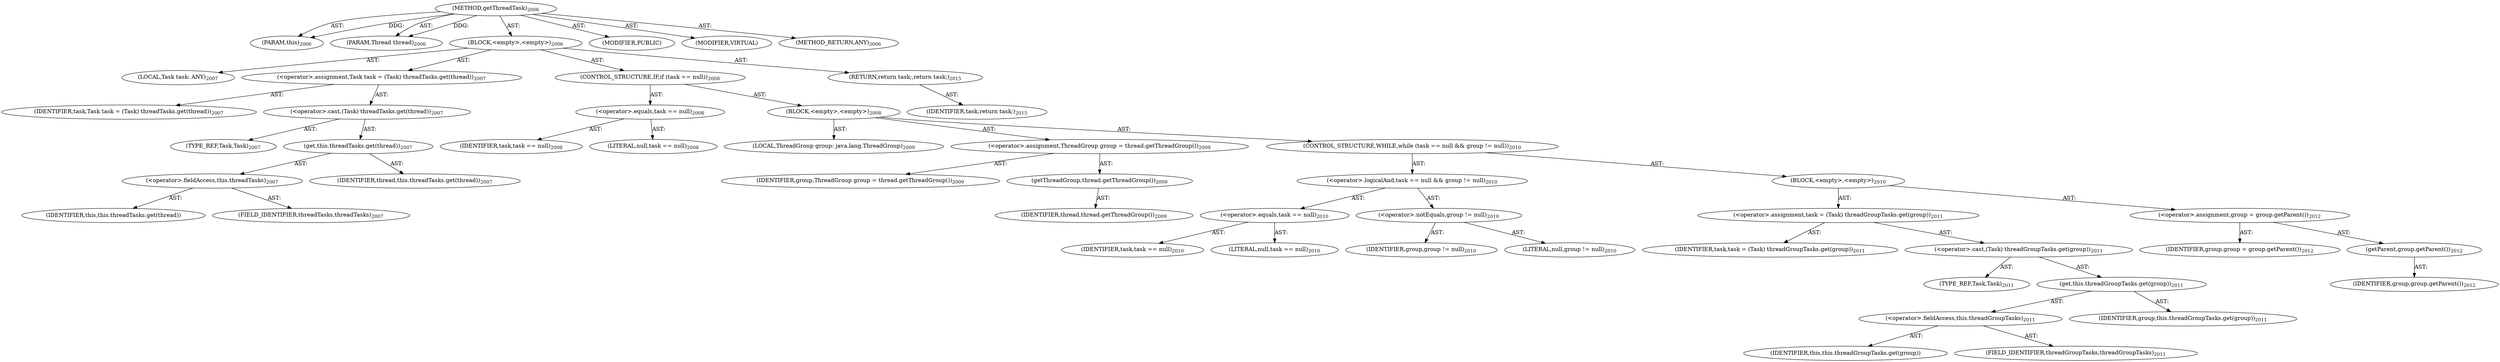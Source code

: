 digraph "getThreadTask" {  
"111669149793" [label = <(METHOD,getThreadTask)<SUB>2006</SUB>> ]
"115964117221" [label = <(PARAM,this)<SUB>2006</SUB>> ]
"115964117222" [label = <(PARAM,Thread thread)<SUB>2006</SUB>> ]
"25769803979" [label = <(BLOCK,&lt;empty&gt;,&lt;empty&gt;)<SUB>2006</SUB>> ]
"94489280614" [label = <(LOCAL,Task task: ANY)<SUB>2007</SUB>> ]
"30064771870" [label = <(&lt;operator&gt;.assignment,Task task = (Task) threadTasks.get(thread))<SUB>2007</SUB>> ]
"68719477542" [label = <(IDENTIFIER,task,Task task = (Task) threadTasks.get(thread))<SUB>2007</SUB>> ]
"30064771871" [label = <(&lt;operator&gt;.cast,(Task) threadTasks.get(thread))<SUB>2007</SUB>> ]
"180388626481" [label = <(TYPE_REF,Task,Task)<SUB>2007</SUB>> ]
"30064771872" [label = <(get,this.threadTasks.get(thread))<SUB>2007</SUB>> ]
"30064771873" [label = <(&lt;operator&gt;.fieldAccess,this.threadTasks)<SUB>2007</SUB>> ]
"68719477543" [label = <(IDENTIFIER,this,this.threadTasks.get(thread))> ]
"55834574987" [label = <(FIELD_IDENTIFIER,threadTasks,threadTasks)<SUB>2007</SUB>> ]
"68719477544" [label = <(IDENTIFIER,thread,this.threadTasks.get(thread))<SUB>2007</SUB>> ]
"47244640340" [label = <(CONTROL_STRUCTURE,IF,if (task == null))<SUB>2008</SUB>> ]
"30064771874" [label = <(&lt;operator&gt;.equals,task == null)<SUB>2008</SUB>> ]
"68719477545" [label = <(IDENTIFIER,task,task == null)<SUB>2008</SUB>> ]
"90194313336" [label = <(LITERAL,null,task == null)<SUB>2008</SUB>> ]
"25769803980" [label = <(BLOCK,&lt;empty&gt;,&lt;empty&gt;)<SUB>2008</SUB>> ]
"94489280615" [label = <(LOCAL,ThreadGroup group: java.lang.ThreadGroup)<SUB>2009</SUB>> ]
"30064771875" [label = <(&lt;operator&gt;.assignment,ThreadGroup group = thread.getThreadGroup())<SUB>2009</SUB>> ]
"68719477546" [label = <(IDENTIFIER,group,ThreadGroup group = thread.getThreadGroup())<SUB>2009</SUB>> ]
"30064771876" [label = <(getThreadGroup,thread.getThreadGroup())<SUB>2009</SUB>> ]
"68719477547" [label = <(IDENTIFIER,thread,thread.getThreadGroup())<SUB>2009</SUB>> ]
"47244640341" [label = <(CONTROL_STRUCTURE,WHILE,while (task == null &amp;&amp; group != null))<SUB>2010</SUB>> ]
"30064771877" [label = <(&lt;operator&gt;.logicalAnd,task == null &amp;&amp; group != null)<SUB>2010</SUB>> ]
"30064771878" [label = <(&lt;operator&gt;.equals,task == null)<SUB>2010</SUB>> ]
"68719477548" [label = <(IDENTIFIER,task,task == null)<SUB>2010</SUB>> ]
"90194313337" [label = <(LITERAL,null,task == null)<SUB>2010</SUB>> ]
"30064771879" [label = <(&lt;operator&gt;.notEquals,group != null)<SUB>2010</SUB>> ]
"68719477549" [label = <(IDENTIFIER,group,group != null)<SUB>2010</SUB>> ]
"90194313338" [label = <(LITERAL,null,group != null)<SUB>2010</SUB>> ]
"25769803981" [label = <(BLOCK,&lt;empty&gt;,&lt;empty&gt;)<SUB>2010</SUB>> ]
"30064771880" [label = <(&lt;operator&gt;.assignment,task = (Task) threadGroupTasks.get(group))<SUB>2011</SUB>> ]
"68719477550" [label = <(IDENTIFIER,task,task = (Task) threadGroupTasks.get(group))<SUB>2011</SUB>> ]
"30064771881" [label = <(&lt;operator&gt;.cast,(Task) threadGroupTasks.get(group))<SUB>2011</SUB>> ]
"180388626482" [label = <(TYPE_REF,Task,Task)<SUB>2011</SUB>> ]
"30064771882" [label = <(get,this.threadGroupTasks.get(group))<SUB>2011</SUB>> ]
"30064771883" [label = <(&lt;operator&gt;.fieldAccess,this.threadGroupTasks)<SUB>2011</SUB>> ]
"68719477551" [label = <(IDENTIFIER,this,this.threadGroupTasks.get(group))> ]
"55834574988" [label = <(FIELD_IDENTIFIER,threadGroupTasks,threadGroupTasks)<SUB>2011</SUB>> ]
"68719477552" [label = <(IDENTIFIER,group,this.threadGroupTasks.get(group))<SUB>2011</SUB>> ]
"30064771884" [label = <(&lt;operator&gt;.assignment,group = group.getParent())<SUB>2012</SUB>> ]
"68719477553" [label = <(IDENTIFIER,group,group = group.getParent())<SUB>2012</SUB>> ]
"30064771885" [label = <(getParent,group.getParent())<SUB>2012</SUB>> ]
"68719477554" [label = <(IDENTIFIER,group,group.getParent())<SUB>2012</SUB>> ]
"146028888104" [label = <(RETURN,return task;,return task;)<SUB>2015</SUB>> ]
"68719477555" [label = <(IDENTIFIER,task,return task;)<SUB>2015</SUB>> ]
"133143986419" [label = <(MODIFIER,PUBLIC)> ]
"133143986420" [label = <(MODIFIER,VIRTUAL)> ]
"128849018977" [label = <(METHOD_RETURN,ANY)<SUB>2006</SUB>> ]
  "111669149793" -> "115964117221"  [ label = "AST: "] 
  "111669149793" -> "115964117222"  [ label = "AST: "] 
  "111669149793" -> "25769803979"  [ label = "AST: "] 
  "111669149793" -> "133143986419"  [ label = "AST: "] 
  "111669149793" -> "133143986420"  [ label = "AST: "] 
  "111669149793" -> "128849018977"  [ label = "AST: "] 
  "25769803979" -> "94489280614"  [ label = "AST: "] 
  "25769803979" -> "30064771870"  [ label = "AST: "] 
  "25769803979" -> "47244640340"  [ label = "AST: "] 
  "25769803979" -> "146028888104"  [ label = "AST: "] 
  "30064771870" -> "68719477542"  [ label = "AST: "] 
  "30064771870" -> "30064771871"  [ label = "AST: "] 
  "30064771871" -> "180388626481"  [ label = "AST: "] 
  "30064771871" -> "30064771872"  [ label = "AST: "] 
  "30064771872" -> "30064771873"  [ label = "AST: "] 
  "30064771872" -> "68719477544"  [ label = "AST: "] 
  "30064771873" -> "68719477543"  [ label = "AST: "] 
  "30064771873" -> "55834574987"  [ label = "AST: "] 
  "47244640340" -> "30064771874"  [ label = "AST: "] 
  "47244640340" -> "25769803980"  [ label = "AST: "] 
  "30064771874" -> "68719477545"  [ label = "AST: "] 
  "30064771874" -> "90194313336"  [ label = "AST: "] 
  "25769803980" -> "94489280615"  [ label = "AST: "] 
  "25769803980" -> "30064771875"  [ label = "AST: "] 
  "25769803980" -> "47244640341"  [ label = "AST: "] 
  "30064771875" -> "68719477546"  [ label = "AST: "] 
  "30064771875" -> "30064771876"  [ label = "AST: "] 
  "30064771876" -> "68719477547"  [ label = "AST: "] 
  "47244640341" -> "30064771877"  [ label = "AST: "] 
  "47244640341" -> "25769803981"  [ label = "AST: "] 
  "30064771877" -> "30064771878"  [ label = "AST: "] 
  "30064771877" -> "30064771879"  [ label = "AST: "] 
  "30064771878" -> "68719477548"  [ label = "AST: "] 
  "30064771878" -> "90194313337"  [ label = "AST: "] 
  "30064771879" -> "68719477549"  [ label = "AST: "] 
  "30064771879" -> "90194313338"  [ label = "AST: "] 
  "25769803981" -> "30064771880"  [ label = "AST: "] 
  "25769803981" -> "30064771884"  [ label = "AST: "] 
  "30064771880" -> "68719477550"  [ label = "AST: "] 
  "30064771880" -> "30064771881"  [ label = "AST: "] 
  "30064771881" -> "180388626482"  [ label = "AST: "] 
  "30064771881" -> "30064771882"  [ label = "AST: "] 
  "30064771882" -> "30064771883"  [ label = "AST: "] 
  "30064771882" -> "68719477552"  [ label = "AST: "] 
  "30064771883" -> "68719477551"  [ label = "AST: "] 
  "30064771883" -> "55834574988"  [ label = "AST: "] 
  "30064771884" -> "68719477553"  [ label = "AST: "] 
  "30064771884" -> "30064771885"  [ label = "AST: "] 
  "30064771885" -> "68719477554"  [ label = "AST: "] 
  "146028888104" -> "68719477555"  [ label = "AST: "] 
  "111669149793" -> "115964117221"  [ label = "DDG: "] 
  "111669149793" -> "115964117222"  [ label = "DDG: "] 
}
